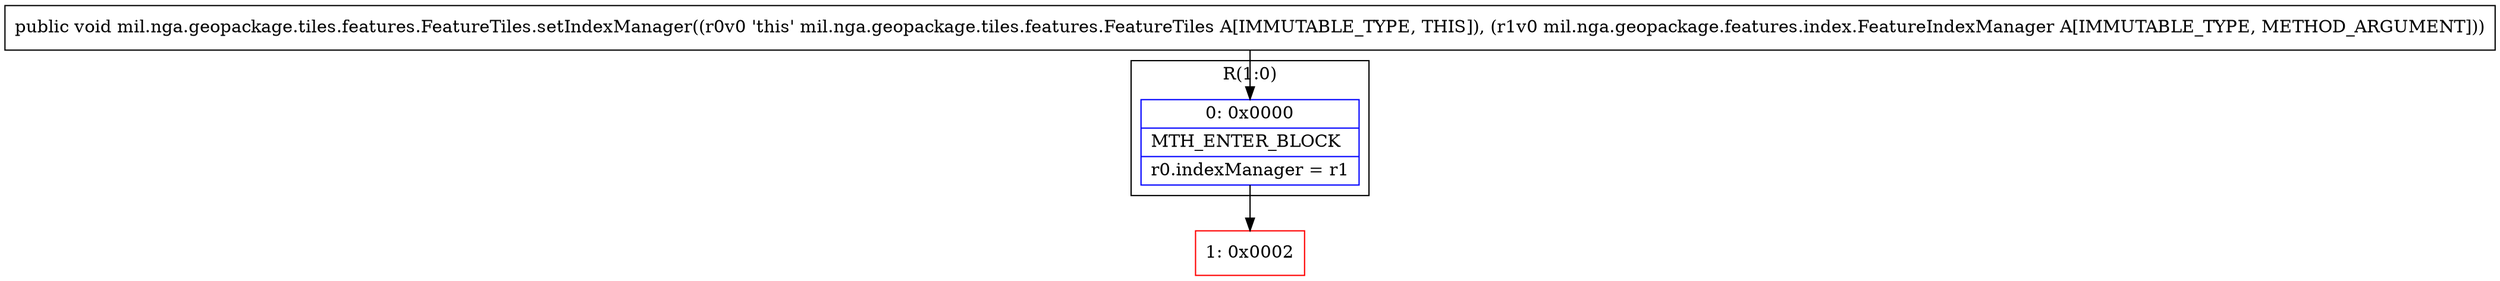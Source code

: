 digraph "CFG formil.nga.geopackage.tiles.features.FeatureTiles.setIndexManager(Lmil\/nga\/geopackage\/features\/index\/FeatureIndexManager;)V" {
subgraph cluster_Region_784259811 {
label = "R(1:0)";
node [shape=record,color=blue];
Node_0 [shape=record,label="{0\:\ 0x0000|MTH_ENTER_BLOCK\l|r0.indexManager = r1\l}"];
}
Node_1 [shape=record,color=red,label="{1\:\ 0x0002}"];
MethodNode[shape=record,label="{public void mil.nga.geopackage.tiles.features.FeatureTiles.setIndexManager((r0v0 'this' mil.nga.geopackage.tiles.features.FeatureTiles A[IMMUTABLE_TYPE, THIS]), (r1v0 mil.nga.geopackage.features.index.FeatureIndexManager A[IMMUTABLE_TYPE, METHOD_ARGUMENT])) }"];
MethodNode -> Node_0;
Node_0 -> Node_1;
}

